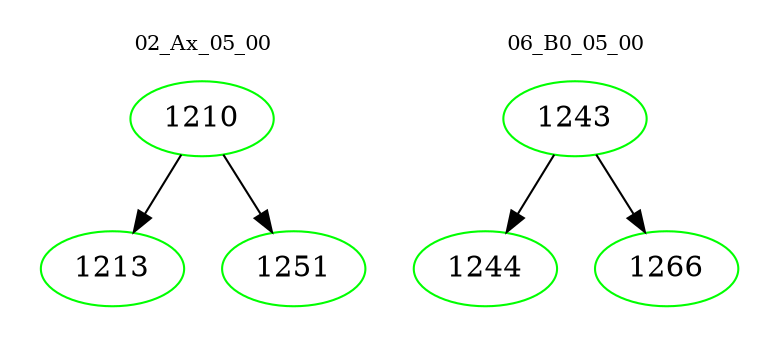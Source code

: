 digraph{
subgraph cluster_0 {
color = white
label = "02_Ax_05_00";
fontsize=10;
T0_1210 [label="1210", color="green"]
T0_1210 -> T0_1213 [color="black"]
T0_1213 [label="1213", color="green"]
T0_1210 -> T0_1251 [color="black"]
T0_1251 [label="1251", color="green"]
}
subgraph cluster_1 {
color = white
label = "06_B0_05_00";
fontsize=10;
T1_1243 [label="1243", color="green"]
T1_1243 -> T1_1244 [color="black"]
T1_1244 [label="1244", color="green"]
T1_1243 -> T1_1266 [color="black"]
T1_1266 [label="1266", color="green"]
}
}
